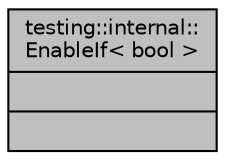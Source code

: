 digraph "testing::internal::EnableIf&lt; bool &gt;"
{
 // LATEX_PDF_SIZE
  edge [fontname="Helvetica",fontsize="10",labelfontname="Helvetica",labelfontsize="10"];
  node [fontname="Helvetica",fontsize="10",shape=record];
  Node1 [label="{testing::internal::\lEnableIf\< bool \>\n||}",height=0.2,width=0.4,color="black", fillcolor="grey75", style="filled", fontcolor="black",tooltip=" "];
}
